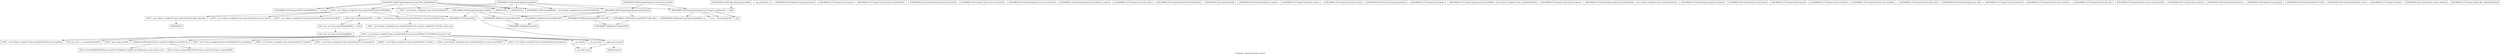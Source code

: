 digraph "Call graph: compute_improper_local.ll" {
	label="Call graph: compute_improper_local.ll";

	Node0x55f55451aa20 [shape=record,label="{_ZN9LAMMPS_NS7ComputeD2Ev}"];
	Node0x55f554591970 [shape=record,label="{_ZN9LAMMPS_NS20ComputeImproperLocalC2EPNS_6LAMMPSEiPPc}"];
	Node0x55f554591970 -> Node0x55f55451ccd0;
	Node0x55f554591970 -> Node0x55f554518e80;
	Node0x55f554591970 -> Node0x55f55451cd50;
	Node0x55f554591970 -> Node0x55f55451aa20;
	Node0x55f554591970 -> Node0x55f554591b00;
	Node0x55f554591970 -> Node0x55f55451a370;
	Node0x55f554591970 -> Node0x55f55451bd60;
	Node0x55f554591970 -> Node0x55f55451c790;
	Node0x55f55451ccd0 [shape=record,label="{_ZN9LAMMPS_NS7ComputeC2EPNS_6LAMMPSEiPPc}"];
	Node0x55f5545371c0 [shape=record,label="{_ZdlPv}"];
	Node0x55f5545355a0 [shape=record,label="{_ZN9LAMMPS_NS20ComputeImproperLocal4initEv}"];
	Node0x55f5545355a0 -> Node0x55f554518e80;
	Node0x55f5545355a0 -> Node0x55f55451cd50;
	Node0x55f5545355a0 -> Node0x55f55452bdf0;
	Node0x55f5545355a0 -> Node0x55f554537e90;
	Node0x55f5545355a0 -> Node0x55f55451a370;
	Node0x55f5545355a0 -> Node0x55f55451bd60;
	Node0x55f5545355a0 -> Node0x55f554591b00;
	Node0x55f55451a370 [shape=record,label="{_ZN9LAMMPS_NS5Error3allERKNSt7__cxx1112basic_stringIcSt11char_traitsIcESaIcEEEiS8_}"];
	Node0x55f554518e80 [shape=record,label="{_ZNSaIcEC1Ev}"];
	Node0x55f55451cd50 [shape=record,label="{_ZNSt7__cxx1112basic_stringIcSt11char_traitsIcESaIcEEC2IS3_EEPKcRKS3_}"];
	Node0x55f55451cd50 -> Node0x55f55451a6b0;
	Node0x55f55451cd50 -> Node0x55f554569180;
	Node0x55f55451cd50 -> Node0x55f55455bc60;
	Node0x55f55451cd50 -> Node0x55f554520790;
	Node0x55f55451cd50 -> Node0x55f55451bc30;
	Node0x55f55451a620 [shape=record,label="{__gxx_personality_v0}"];
	Node0x55f55451bd60 [shape=record,label="{_ZNSt7__cxx1112basic_stringIcSt11char_traitsIcESaIcEED1Ev}"];
	Node0x55f554591b00 [shape=record,label="{_ZNSaIcED1Ev}"];
	Node0x55f55451c790 [shape=record,label="{strcmp}"];
	Node0x55f55452dab0 [shape=record,label="{_ZN9LAMMPS_NS20ComputeImproperLocalD2Ev}"];
	Node0x55f55452dab0 -> Node0x55f5545632f0;
	Node0x55f55452dab0 -> Node0x55f554532d30;
	Node0x55f55452dab0 -> Node0x55f55451aa20;
	Node0x55f55452dab0 -> Node0x55f554529d00;
	Node0x55f5545632f0 [shape=record,label="{_ZN9LAMMPS_NS6Memory7destroyIdEEvRPT_}"];
	Node0x55f5545632f0 -> Node0x55f55452b2c0;
	Node0x55f554529d00 [shape=record,label="{__clang_call_terminate}"];
	Node0x55f554529d00 -> Node0x55f55452bc80;
	Node0x55f554529d00 -> Node0x55f55452ebe0;
	Node0x55f55452bc80 [shape=record,label="{__cxa_begin_catch}"];
	Node0x55f55452ebe0 [shape=record,label="{_ZSt9terminatev}"];
	Node0x55f554532d30 [shape=record,label="{_ZN9LAMMPS_NS6Memory7destroyIdEEvRPPT_}"];
	Node0x55f554532d30 -> Node0x55f55452b2c0;
	Node0x55f554562320 [shape=record,label="{_ZN9LAMMPS_NS20ComputeImproperLocalD0Ev}"];
	Node0x55f554562320 -> Node0x55f5545371c0;
	Node0x55f554537e90 [shape=record,label="{_ZN9LAMMPS_NS20ComputeImproperLocal17compute_impropersEi}"];
	Node0x55f554537e90 -> Node0x55f55453aae0;
	Node0x55f554537e90 -> Node0x55f554539b40;
	Node0x55f554537e90 -> Node0x55f55453a0f0;
	Node0x55f554537e90 -> Node0x55f554538f70;
	Node0x55f554561f10 [shape=record,label="{_ZN9LAMMPS_NS7Compute15compute_pergridEv}"];
	Node0x55f554563fd0 [shape=record,label="{_ZN9LAMMPS_NS7Compute10set_arraysEi}"];
	Node0x55f554564830 [shape=record,label="{_ZN9LAMMPS_NS7Compute17pack_forward_commEiPiPdiS1_}"];
	Node0x55f554565140 [shape=record,label="{_ZN9LAMMPS_NS7Compute19unpack_forward_commEiiPd}"];
	Node0x55f554565a50 [shape=record,label="{_ZN9LAMMPS_NS7Compute17pack_reverse_commEiiPd}"];
	Node0x55f554566a80 [shape=record,label="{_ZN9LAMMPS_NS7Compute19unpack_reverse_commEiPiPd}"];
	Node0x55f55452bdf0 [shape=record,label="{_ZN9LAMMPS_NS20ComputeImproperLocal10reallocateEi}"];
	Node0x55f55452bdf0 -> Node0x55f5545632f0;
	Node0x55f55452bdf0 -> Node0x55f55453b150;
	Node0x55f55452bdf0 -> Node0x55f554532d30;
	Node0x55f55452bdf0 -> Node0x55f55453bdb0;
	Node0x55f55453d630 [shape=record,label="{_ZN9LAMMPS_NS20ComputeImproperLocal13compute_localEv}"];
	Node0x55f55453d630 -> Node0x55f554537e90;
	Node0x55f55453d630 -> Node0x55f55452bdf0;
	Node0x55f554538f70 [shape=record,label="{_ZNK9LAMMPS_NS6Domain13minimum_imageERdS1_S1_}"];
	Node0x55f554539b40 [shape=record,label="{llvm.fmuladd.f64}"];
	Node0x55f55453a0f0 [shape=record,label="{sqrt}"];
	Node0x55f55453aae0 [shape=record,label="{acos}"];
	Node0x55f55453b150 [shape=record,label="{_ZN9LAMMPS_NS6Memory6createIdEEPT_RS3_iPKc}"];
	Node0x55f55453b150 -> Node0x55f55453f740;
	Node0x55f55453bdb0 [shape=record,label="{_ZN9LAMMPS_NS6Memory6createIdEEPPT_RS4_iiPKc}"];
	Node0x55f55453bdb0 -> Node0x55f55453f740;
	Node0x55f5545409b0 [shape=record,label="{_ZN9LAMMPS_NS20ComputeImproperLocal12memory_usageEv}"];
	Node0x55f55454ea90 [shape=record,label="{_ZN9LAMMPS_NS7Compute15reset_extra_dofEv}"];
	Node0x55f554550c70 [shape=record,label="{_ZN9LAMMPS_NS7Compute9init_listEiPNS_9NeighListE}"];
	Node0x55f554551ed0 [shape=record,label="{_ZN9LAMMPS_NS7Compute5setupEv}"];
	Node0x55f554557430 [shape=record,label="{_ZN9LAMMPS_NS7Compute14compute_scalarEv}"];
	Node0x55f55458ebf0 [shape=record,label="{__cxa_rethrow}"];
	Node0x55f55458d760 [shape=record,label="{__cxa_end_catch}"];
	Node0x55f554572920 [shape=record,label="{_ZNSt7__cxx1112basic_stringIcSt11char_traitsIcESaIcEE13_M_set_lengthEm}"];
	Node0x55f55458cb60 [shape=record,label="{_ZSt10__distanceIPKcENSt15iterator_traitsIT_E15difference_typeES3_S3_St26random_access_iterator_tag}"];
	Node0x55f55455be10 [shape=record,label="{_ZN9LAMMPS_NS7Compute14compute_vectorEv}"];
	Node0x55f55455d510 [shape=record,label="{_ZN9LAMMPS_NS7Compute13compute_arrayEv}"];
	Node0x55f55455dd70 [shape=record,label="{_ZN9LAMMPS_NS7Compute15compute_peratomEv}"];
	Node0x55f554567710 [shape=record,label="{_ZN9LAMMPS_NS7Compute10reset_gridEv}"];
	Node0x55f554569f00 [shape=record,label="{_ZN9LAMMPS_NS7Compute16get_grid_by_nameERKNSt7__cxx1112basic_stringIcSt11char_traitsIcESaIcEEERi}"];
	Node0x55f55456f780 [shape=record,label="{_ZN9LAMMPS_NS7Compute17get_grid_by_indexEi}"];
	Node0x55f55456bfe0 [shape=record,label="{_ZN9LAMMPS_NS7Compute20get_griddata_by_nameEiRKNSt7__cxx1112basic_stringIcSt11char_traitsIcESaIcEEERi}"];
	Node0x55f55456c7f0 [shape=record,label="{_ZN9LAMMPS_NS7Compute21get_griddata_by_indexEi}"];
	Node0x55f55456cee0 [shape=record,label="{_ZN9LAMMPS_NS7Compute14dof_remove_preEv}"];
	Node0x55f55456e020 [shape=record,label="{_ZN9LAMMPS_NS7Compute10dof_removeEi}"];
	Node0x55f554571c20 [shape=record,label="{_ZN9LAMMPS_NS7Compute11remove_biasEiPd}"];
	Node0x55f55458bdb0 [shape=record,label="{_ZN9LAMMPS_NS7Compute15remove_bias_thrEiPdS1_}"];
	Node0x55f55457cac0 [shape=record,label="{_ZN9LAMMPS_NS7Compute15remove_bias_allEv}"];
	Node0x55f55457d9d0 [shape=record,label="{_ZN9LAMMPS_NS7Compute16reapply_bias_allEv}"];
	Node0x55f55457e8d0 [shape=record,label="{_ZN9LAMMPS_NS7Compute12restore_biasEiPd}"];
	Node0x55f5545802e0 [shape=record,label="{_ZN9LAMMPS_NS7Compute16restore_bias_thrEiPdS1_}"];
	Node0x55f554581830 [shape=record,label="{_ZN9LAMMPS_NS7Compute16restore_bias_allEv}"];
	Node0x55f554582ef0 [shape=record,label="{_ZN9LAMMPS_NS7Compute23reset_extra_compute_fixEPKc}"];
	Node0x55f5545854d0 [shape=record,label="{_ZN9LAMMPS_NS7Compute11lock_enableEv}"];
	Node0x55f554586130 [shape=record,label="{_ZN9LAMMPS_NS7Compute12lock_disableEv}"];
	Node0x55f554586e00 [shape=record,label="{_ZN9LAMMPS_NS7Compute11lock_lengthEv}"];
	Node0x55f5545870c0 [shape=record,label="{_ZN9LAMMPS_NS7Compute4lockEPNS_3FixEll}"];
	Node0x55f5545884a0 [shape=record,label="{_ZN9LAMMPS_NS7Compute6unlockEPNS_3FixE}"];
	Node0x55f554589770 [shape=record,label="{_ZN9LAMMPS_NS7Compute7refreshEv}"];
	Node0x55f55458a1f0 [shape=record,label="{_ZN9LAMMPS_NS7Compute19pair_setup_callbackEii}"];
	Node0x55f55451a6b0 [shape=record,label="{_ZNSt7__cxx1112basic_stringIcSt11char_traitsIcESaIcEE13_M_local_dataEv}"];
	Node0x55f554569180 [shape=record,label="{_ZNSt7__cxx1112basic_stringIcSt11char_traitsIcESaIcEE12_Alloc_hiderC1EPcRKS3_}"];
	Node0x55f55458a6f0 [shape=record,label="{_ZN9LAMMPS_NS7Compute19pair_tally_callbackEiiiidddddd}"];
	Node0x55f554520790 [shape=record,label="{_ZNSt7__cxx1112basic_stringIcSt11char_traitsIcESaIcEE12_M_constructIPKcEEvT_S8_}"];
	Node0x55f554520790 -> Node0x55f55458bae0;
	Node0x55f55455bc60 [shape=record,label="{_ZNSt11char_traitsIcE6lengthEPKc}"];
	Node0x55f55455bc60 -> Node0x55f554589a00;
	Node0x55f55455bc60 -> Node0x55f55458a340;
	Node0x55f55451bc30 [shape=record,label="{_ZNSt7__cxx1112basic_stringIcSt11char_traitsIcESaIcEE12_Alloc_hiderD2Ev}"];
	Node0x55f55451bc30 -> Node0x55f55458b310;
	Node0x55f55458bae0 [shape=record,label="{_ZNSt7__cxx1112basic_stringIcSt11char_traitsIcESaIcEE16_M_construct_auxIPKcEEvT_S8_St12__false_type}"];
	Node0x55f55458bae0 -> Node0x55f5545663a0;
	Node0x55f5545663a0 [shape=record,label="{_ZNSt7__cxx1112basic_stringIcSt11char_traitsIcESaIcEE12_M_constructIPKcEEvT_S8_St20forward_iterator_tag}"];
	Node0x55f5545663a0 -> Node0x55f554521740;
	Node0x55f5545663a0 -> Node0x55f5545821b0;
	Node0x55f5545663a0 -> Node0x55f554573380;
	Node0x55f5545663a0 -> Node0x55f554531770;
	Node0x55f5545663a0 -> Node0x55f55453ae60;
	Node0x55f5545663a0 -> Node0x55f554531470;
	Node0x55f5545663a0 -> Node0x55f55457df30;
	Node0x55f5545663a0 -> Node0x55f55453c2c0;
	Node0x55f5545663a0 -> Node0x55f55452bc80;
	Node0x55f5545663a0 -> Node0x55f5545722e0;
	Node0x55f5545663a0 -> Node0x55f55458ebf0;
	Node0x55f5545663a0 -> Node0x55f55458d760;
	Node0x55f5545663a0 -> Node0x55f554572920;
	Node0x55f5545663a0 -> Node0x55f554529d00;
	Node0x55f554521740 [shape=record,label="{_ZN9__gnu_cxx17__is_null_pointerIKcEEbPT_}"];
	Node0x55f5545821b0 [shape=record,label="{_ZSt19__throw_logic_errorPKc}"];
	Node0x55f554573380 [shape=record,label="{_ZSt8distanceIPKcENSt15iterator_traitsIT_E15difference_typeES3_S3_}"];
	Node0x55f554573380 -> Node0x55f5545319c0;
	Node0x55f554573380 -> Node0x55f55458cb60;
	Node0x55f55453ae60 [shape=record,label="{_ZNSt7__cxx1112basic_stringIcSt11char_traitsIcESaIcEE7_M_dataEPc}"];
	Node0x55f554531770 [shape=record,label="{_ZNSt7__cxx1112basic_stringIcSt11char_traitsIcESaIcEE9_M_createERmm}"];
	Node0x55f554531470 [shape=record,label="{_ZNSt7__cxx1112basic_stringIcSt11char_traitsIcESaIcEE11_M_capacityEm}"];
	Node0x55f55453c2c0 [shape=record,label="{_ZNSt7__cxx1112basic_stringIcSt11char_traitsIcESaIcEE13_S_copy_charsEPcPKcS7_}"];
	Node0x55f55457df30 [shape=record,label="{_ZNKSt7__cxx1112basic_stringIcSt11char_traitsIcESaIcEE7_M_dataEv}"];
	Node0x55f5545722e0 [shape=record,label="{_ZNSt7__cxx1112basic_stringIcSt11char_traitsIcESaIcEE10_M_disposeEv}"];
	Node0x55f5545319c0 [shape=record,label="{_ZSt19__iterator_categoryIPKcENSt15iterator_traitsIT_E17iterator_categoryERKS3_}"];
	Node0x55f554589a00 [shape=record,label="{_ZN9__gnu_cxx11char_traitsIcE6lengthEPKc}"];
	Node0x55f554589a00 -> Node0x55f554570e20;
	Node0x55f55458a340 [shape=record,label="{strlen}"];
	Node0x55f554570e20 [shape=record,label="{_ZN9__gnu_cxx11char_traitsIcE2eqERKcS3_}"];
	Node0x55f55458b310 [shape=record,label="{_ZNSaIcED2Ev}"];
	Node0x55f55452b2c0 [shape=record,label="{_ZN9LAMMPS_NS6Memory5sfreeEPv}"];
	Node0x55f55453f740 [shape=record,label="{_ZN9LAMMPS_NS6Memory7smallocElPKc}"];
}
